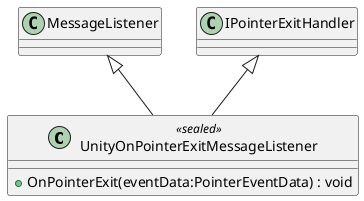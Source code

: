 @startuml
class UnityOnPointerExitMessageListener <<sealed>> {
    + OnPointerExit(eventData:PointerEventData) : void
}
MessageListener <|-- UnityOnPointerExitMessageListener
IPointerExitHandler <|-- UnityOnPointerExitMessageListener
@enduml
